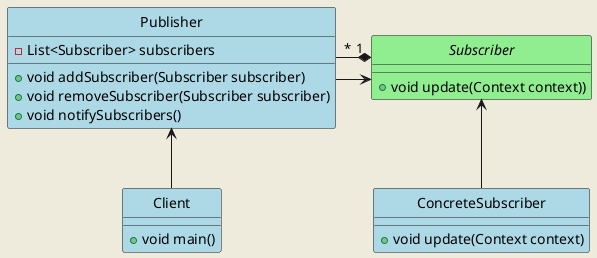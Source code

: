 @startuml
skinparam style strictuml
skinparam linetype ortho
skinparam backgroundColor #EEEBDC

interface Subscriber #lightgreen{
    + void update(Context context))
}
class Publisher #lightblue{
    - List<Subscriber> subscribers
    + void addSubscriber(Subscriber subscriber)
    + void removeSubscriber(Subscriber subscriber)
    + void notifySubscribers()
}
class ConcreteSubscriber #lightblue{
    + void update(Context context)
}
class Client #lightblue{
    + void main()
}

Client -u-> Publisher
Subscriber "1" *-l-- "*" Publisher
Publisher --> Subscriber
ConcreteSubscriber -u-> Subscriber 




@enduml
